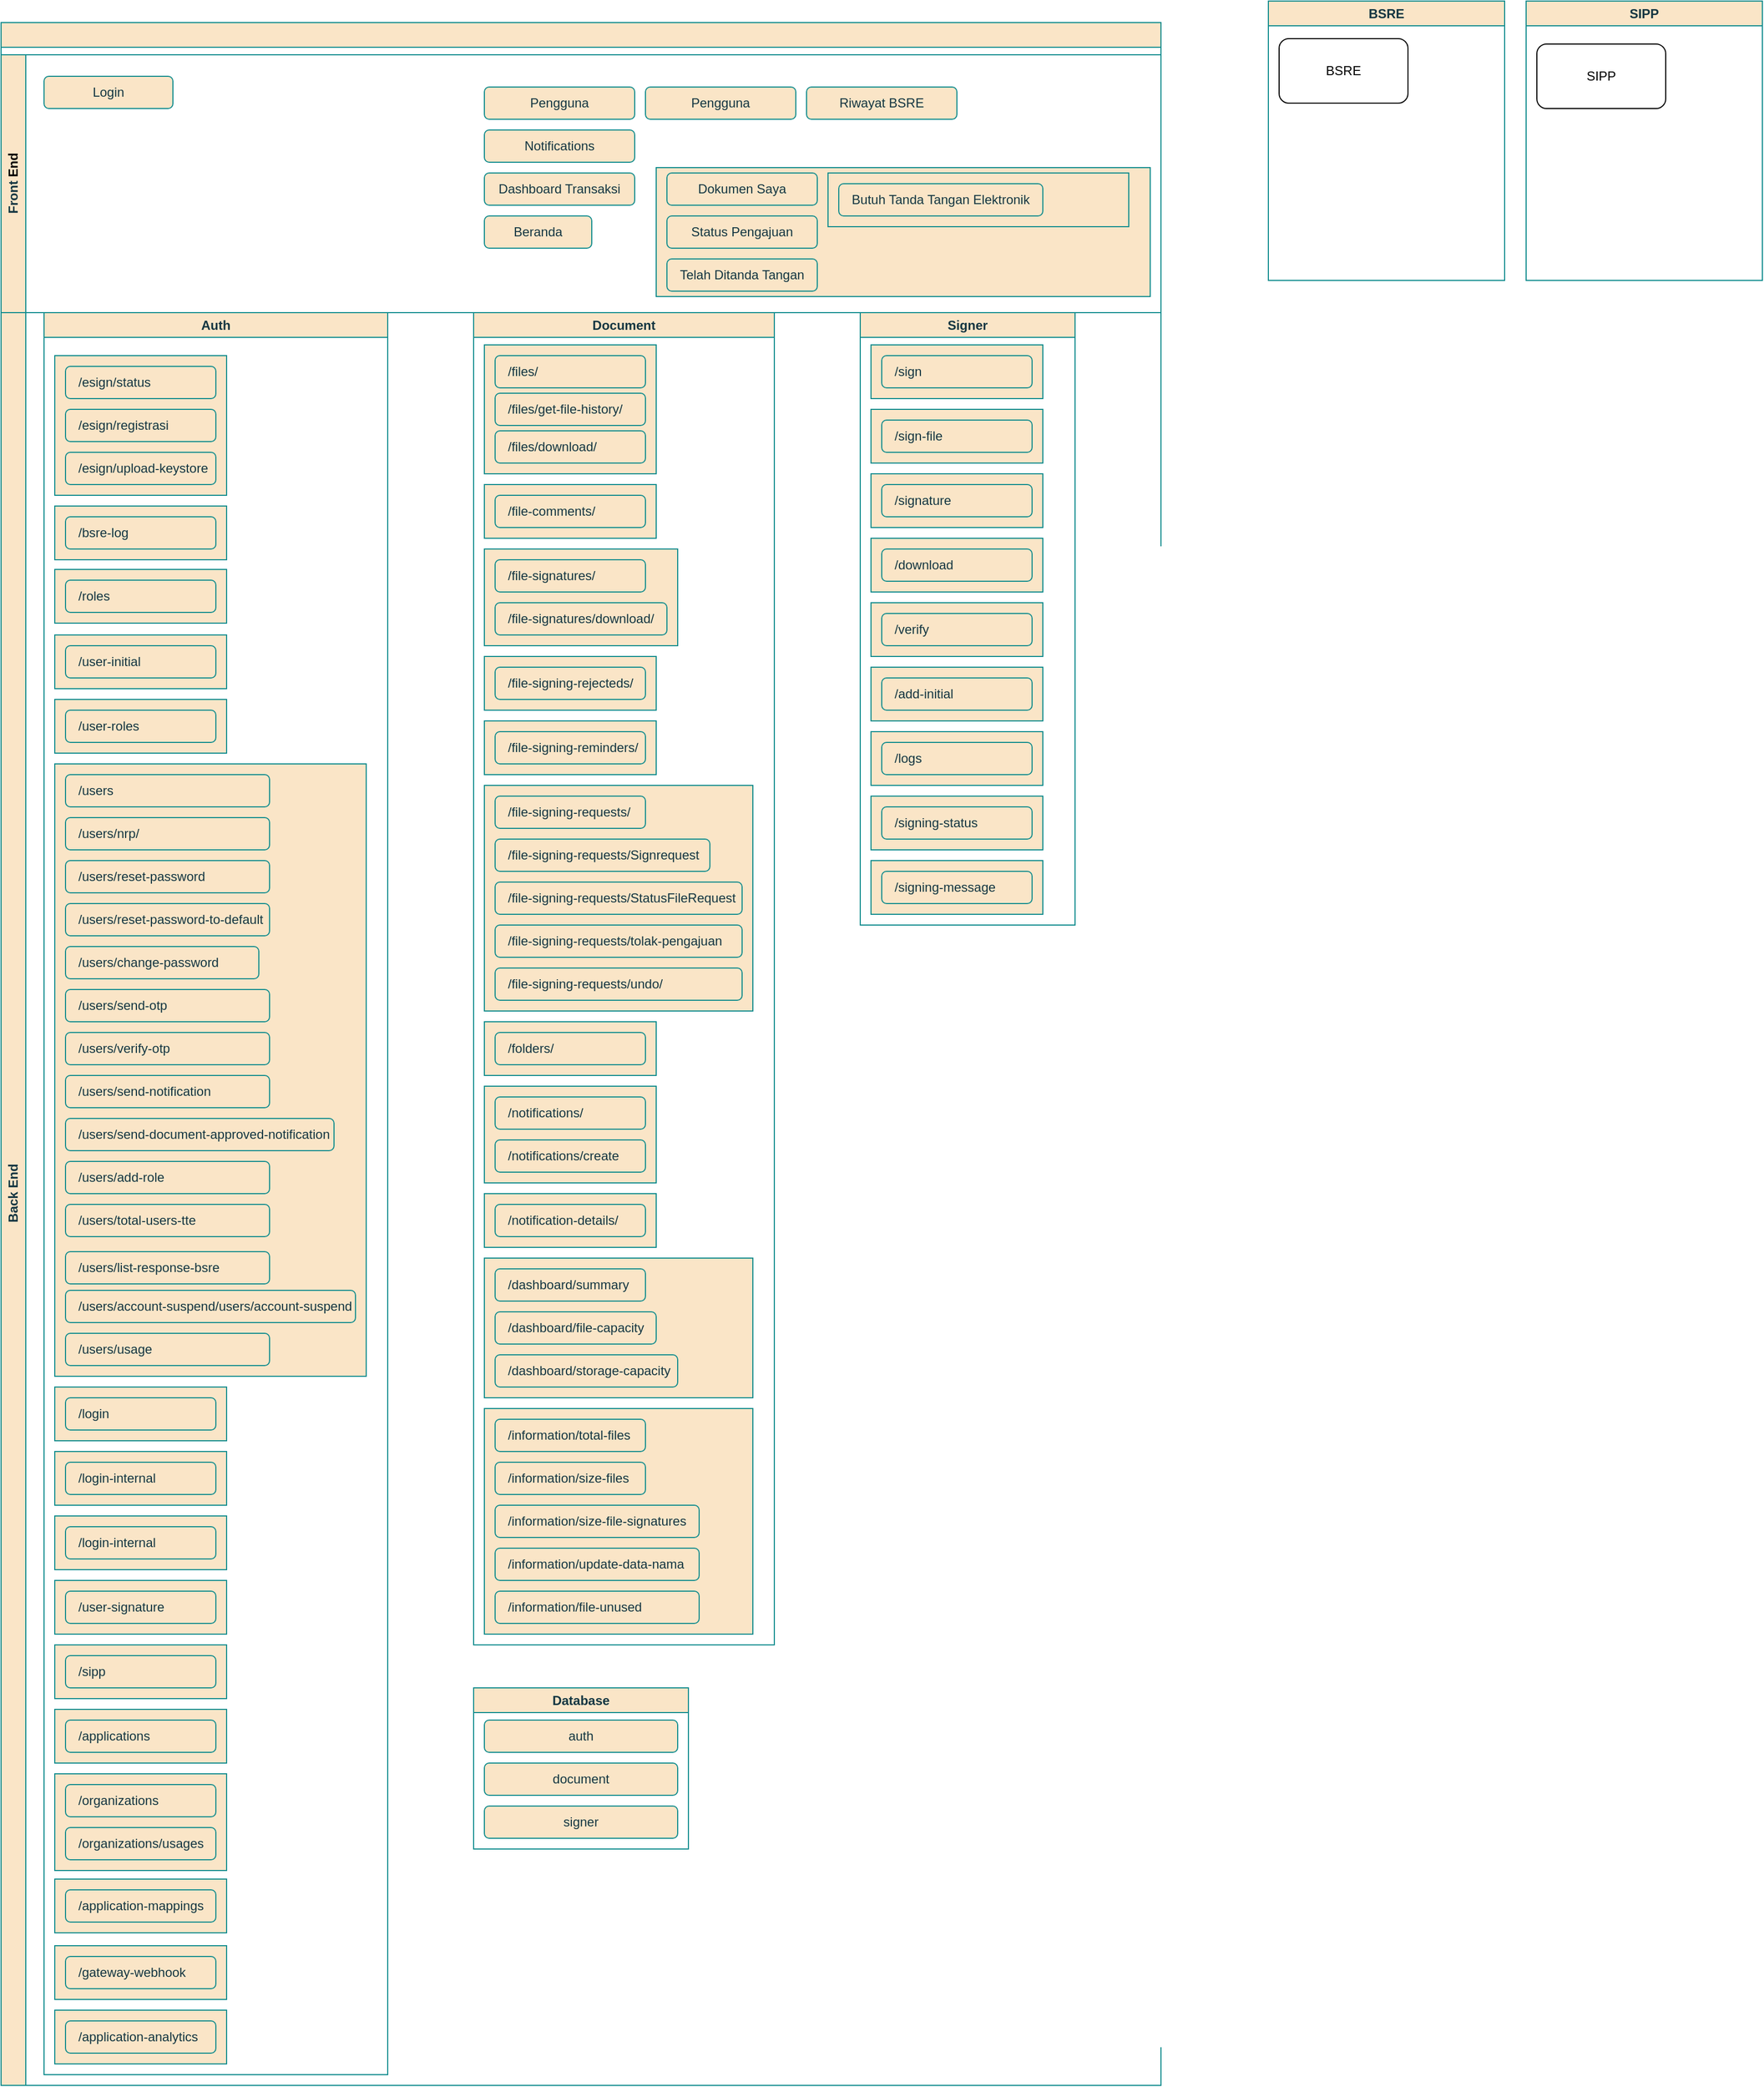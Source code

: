 <mxfile version="27.2.0">
  <diagram name="Halaman-1" id="ARC54t--W6GdPF1o5cvZ">
    <mxGraphModel dx="906" dy="488" grid="1" gridSize="10" guides="1" tooltips="1" connect="1" arrows="1" fold="1" page="1" pageScale="1" pageWidth="827" pageHeight="1169" math="0" shadow="0">
      <root>
        <mxCell id="0" />
        <mxCell id="1" parent="0" />
        <mxCell id="tmOu06qi9_wKIQ8G5TUr-2" value="Front&amp;nbsp;&lt;span style=&quot;background-color: transparent; color: light-dark(rgb(0, 0, 0), rgb(255, 255, 255));&quot;&gt;End&lt;/span&gt;" style="swimlane;horizontal=0;whiteSpace=wrap;html=1;labelBackgroundColor=none;fillColor=#FAE5C7;strokeColor=#0F8B8D;fontColor=#143642;" parent="1" vertex="1">
          <mxGeometry x="80" y="240" width="1080" height="240" as="geometry" />
        </mxCell>
        <mxCell id="0tMcuy4WeOnuEyNVM5dd-2" value="Back End" style="swimlane;horizontal=0;whiteSpace=wrap;html=1;labelBackgroundColor=none;fillColor=#FAE5C7;strokeColor=#0F8B8D;fontColor=#143642;align=center;spacingLeft=10;" parent="1" vertex="1">
          <mxGeometry x="80" y="480" width="1080" height="1650" as="geometry" />
        </mxCell>
        <mxCell id="0tMcuy4WeOnuEyNVM5dd-3" value="Auth" style="swimlane;whiteSpace=wrap;html=1;labelBackgroundColor=none;fillColor=#FAE5C7;strokeColor=#0F8B8D;fontColor=#143642;" parent="0tMcuy4WeOnuEyNVM5dd-2" vertex="1">
          <mxGeometry x="40" width="320" height="1640" as="geometry" />
        </mxCell>
        <mxCell id="0tMcuy4WeOnuEyNVM5dd-5" value="&amp;nbsp;" style="swimlane;whiteSpace=wrap;html=1;startSize=23;labelBackgroundColor=none;fillColor=#FAE5C7;strokeColor=#0F8B8D;fontColor=#143642;align=center;" parent="1" vertex="1">
          <mxGeometry x="80" y="210" width="1080" height="1920" as="geometry" />
        </mxCell>
        <mxCell id="vy3_53uyWSwb81BTKhAe-122" value="" style="rounded=0;whiteSpace=wrap;html=1;labelBackgroundColor=none;fillColor=#FAE5C7;strokeColor=#0F8B8D;fontColor=#143642;" vertex="1" parent="0tMcuy4WeOnuEyNVM5dd-5">
          <mxGeometry x="610" y="135" width="460" height="120" as="geometry" />
        </mxCell>
        <mxCell id="vy3_53uyWSwb81BTKhAe-9" value="" style="rounded=0;whiteSpace=wrap;html=1;labelBackgroundColor=none;fillColor=#FAE5C7;strokeColor=#0F8B8D;fontColor=#143642;" vertex="1" parent="0tMcuy4WeOnuEyNVM5dd-5">
          <mxGeometry x="50" y="310" width="160" height="130" as="geometry" />
        </mxCell>
        <mxCell id="0tMcuy4WeOnuEyNVM5dd-11" value="Login" style="rounded=1;whiteSpace=wrap;html=1;labelBackgroundColor=none;fillColor=#FAE5C7;strokeColor=#0F8B8D;fontColor=#143642;" parent="0tMcuy4WeOnuEyNVM5dd-5" vertex="1">
          <mxGeometry x="40" y="50" width="120" height="30" as="geometry" />
        </mxCell>
        <mxCell id="0tMcuy4WeOnuEyNVM5dd-12" value="Beranda" style="rounded=1;whiteSpace=wrap;html=1;labelBackgroundColor=none;fillColor=#FAE5C7;strokeColor=#0F8B8D;fontColor=#143642;" parent="0tMcuy4WeOnuEyNVM5dd-5" vertex="1">
          <mxGeometry x="450" y="180" width="100" height="30" as="geometry" />
        </mxCell>
        <mxCell id="0tMcuy4WeOnuEyNVM5dd-68" value="Dashboard Transaksi" style="rounded=1;whiteSpace=wrap;html=1;labelBackgroundColor=none;fillColor=#FAE5C7;strokeColor=#0F8B8D;fontColor=#143642;" parent="0tMcuy4WeOnuEyNVM5dd-5" vertex="1">
          <mxGeometry x="450" y="140" width="140" height="30" as="geometry" />
        </mxCell>
        <mxCell id="0tMcuy4WeOnuEyNVM5dd-73" value="/esign/status" style="rounded=1;whiteSpace=wrap;html=1;labelBackgroundColor=none;fillColor=#FAE5C7;strokeColor=#0F8B8D;fontColor=#143642;align=left;spacingLeft=10;" parent="0tMcuy4WeOnuEyNVM5dd-5" vertex="1">
          <mxGeometry x="60" y="320" width="140" height="30" as="geometry" />
        </mxCell>
        <mxCell id="0tMcuy4WeOnuEyNVM5dd-74" value="Notifications" style="rounded=1;whiteSpace=wrap;html=1;labelBackgroundColor=none;fillColor=#FAE5C7;strokeColor=#0F8B8D;fontColor=#143642;" parent="0tMcuy4WeOnuEyNVM5dd-5" vertex="1">
          <mxGeometry x="450" y="100" width="140" height="30" as="geometry" />
        </mxCell>
        <mxCell id="0tMcuy4WeOnuEyNVM5dd-77" value="Pengguna" style="rounded=1;whiteSpace=wrap;html=1;labelBackgroundColor=none;fillColor=#FAE5C7;strokeColor=#0F8B8D;fontColor=#143642;" parent="0tMcuy4WeOnuEyNVM5dd-5" vertex="1">
          <mxGeometry x="450" y="60" width="140" height="30" as="geometry" />
        </mxCell>
        <mxCell id="vy3_53uyWSwb81BTKhAe-1" value="Pengguna" style="rounded=1;whiteSpace=wrap;html=1;labelBackgroundColor=none;fillColor=#FAE5C7;strokeColor=#0F8B8D;fontColor=#143642;" vertex="1" parent="0tMcuy4WeOnuEyNVM5dd-5">
          <mxGeometry x="600" y="60" width="140" height="30" as="geometry" />
        </mxCell>
        <mxCell id="vy3_53uyWSwb81BTKhAe-2" value="Riwayat BSRE" style="rounded=1;whiteSpace=wrap;html=1;labelBackgroundColor=none;fillColor=#FAE5C7;strokeColor=#0F8B8D;fontColor=#143642;" vertex="1" parent="0tMcuy4WeOnuEyNVM5dd-5">
          <mxGeometry x="750" y="60" width="140" height="30" as="geometry" />
        </mxCell>
        <mxCell id="vy3_53uyWSwb81BTKhAe-3" value="Dokumen Saya" style="rounded=1;whiteSpace=wrap;html=1;labelBackgroundColor=none;fillColor=#FAE5C7;strokeColor=#0F8B8D;fontColor=#143642;" vertex="1" parent="0tMcuy4WeOnuEyNVM5dd-5">
          <mxGeometry x="620" y="140" width="140" height="30" as="geometry" />
        </mxCell>
        <mxCell id="vy3_53uyWSwb81BTKhAe-10" value="/esign/registrasi" style="rounded=1;whiteSpace=wrap;html=1;labelBackgroundColor=none;fillColor=#FAE5C7;strokeColor=#0F8B8D;fontColor=#143642;align=left;spacingLeft=10;" vertex="1" parent="0tMcuy4WeOnuEyNVM5dd-5">
          <mxGeometry x="60" y="360" width="140" height="30" as="geometry" />
        </mxCell>
        <mxCell id="vy3_53uyWSwb81BTKhAe-11" value="/esign/upload-keystore" style="rounded=1;whiteSpace=wrap;html=1;labelBackgroundColor=none;fillColor=#FAE5C7;strokeColor=#0F8B8D;fontColor=#143642;align=left;spacingLeft=10;" vertex="1" parent="0tMcuy4WeOnuEyNVM5dd-5">
          <mxGeometry x="60" y="400" width="140" height="30" as="geometry" />
        </mxCell>
        <mxCell id="vy3_53uyWSwb81BTKhAe-12" value="" style="rounded=0;whiteSpace=wrap;html=1;labelBackgroundColor=none;fillColor=#FAE5C7;strokeColor=#0F8B8D;fontColor=#143642;" vertex="1" parent="0tMcuy4WeOnuEyNVM5dd-5">
          <mxGeometry x="50" y="450" width="160" height="50" as="geometry" />
        </mxCell>
        <mxCell id="vy3_53uyWSwb81BTKhAe-13" value="/bsre-log" style="rounded=1;whiteSpace=wrap;html=1;labelBackgroundColor=none;fillColor=#FAE5C7;strokeColor=#0F8B8D;fontColor=#143642;align=left;spacingLeft=10;" vertex="1" parent="0tMcuy4WeOnuEyNVM5dd-5">
          <mxGeometry x="60" y="460" width="140" height="30" as="geometry" />
        </mxCell>
        <mxCell id="vy3_53uyWSwb81BTKhAe-16" value="" style="rounded=0;whiteSpace=wrap;html=1;labelBackgroundColor=none;fillColor=#FAE5C7;strokeColor=#0F8B8D;fontColor=#143642;" vertex="1" parent="0tMcuy4WeOnuEyNVM5dd-5">
          <mxGeometry x="50" y="509" width="160" height="50" as="geometry" />
        </mxCell>
        <mxCell id="vy3_53uyWSwb81BTKhAe-17" value="/roles" style="rounded=1;whiteSpace=wrap;html=1;labelBackgroundColor=none;fillColor=#FAE5C7;strokeColor=#0F8B8D;fontColor=#143642;align=left;spacingLeft=10;" vertex="1" parent="0tMcuy4WeOnuEyNVM5dd-5">
          <mxGeometry x="60" y="519" width="140" height="30" as="geometry" />
        </mxCell>
        <mxCell id="vy3_53uyWSwb81BTKhAe-18" value="" style="rounded=0;whiteSpace=wrap;html=1;labelBackgroundColor=none;fillColor=#FAE5C7;strokeColor=#0F8B8D;fontColor=#143642;" vertex="1" parent="0tMcuy4WeOnuEyNVM5dd-5">
          <mxGeometry x="50" y="570" width="160" height="50" as="geometry" />
        </mxCell>
        <mxCell id="vy3_53uyWSwb81BTKhAe-19" value="/user-initial" style="rounded=1;whiteSpace=wrap;html=1;labelBackgroundColor=none;fillColor=#FAE5C7;strokeColor=#0F8B8D;fontColor=#143642;align=left;spacingLeft=10;" vertex="1" parent="0tMcuy4WeOnuEyNVM5dd-5">
          <mxGeometry x="60" y="580" width="140" height="30" as="geometry" />
        </mxCell>
        <mxCell id="vy3_53uyWSwb81BTKhAe-20" value="" style="rounded=0;whiteSpace=wrap;html=1;labelBackgroundColor=none;fillColor=#FAE5C7;strokeColor=#0F8B8D;fontColor=#143642;" vertex="1" parent="0tMcuy4WeOnuEyNVM5dd-5">
          <mxGeometry x="50" y="630" width="160" height="50" as="geometry" />
        </mxCell>
        <mxCell id="vy3_53uyWSwb81BTKhAe-21" value="/user-roles" style="rounded=1;whiteSpace=wrap;html=1;labelBackgroundColor=none;fillColor=#FAE5C7;strokeColor=#0F8B8D;fontColor=#143642;align=left;spacingLeft=10;" vertex="1" parent="0tMcuy4WeOnuEyNVM5dd-5">
          <mxGeometry x="60" y="640" width="140" height="30" as="geometry" />
        </mxCell>
        <mxCell id="vy3_53uyWSwb81BTKhAe-22" value="" style="rounded=0;whiteSpace=wrap;html=1;labelBackgroundColor=none;fillColor=#FAE5C7;strokeColor=#0F8B8D;fontColor=#143642;" vertex="1" parent="0tMcuy4WeOnuEyNVM5dd-5">
          <mxGeometry x="50" y="690" width="290" height="570" as="geometry" />
        </mxCell>
        <mxCell id="vy3_53uyWSwb81BTKhAe-23" value="/users" style="rounded=1;whiteSpace=wrap;html=1;labelBackgroundColor=none;fillColor=#FAE5C7;strokeColor=#0F8B8D;fontColor=#143642;align=left;spacingLeft=10;" vertex="1" parent="0tMcuy4WeOnuEyNVM5dd-5">
          <mxGeometry x="60" y="700" width="190" height="30" as="geometry" />
        </mxCell>
        <mxCell id="vy3_53uyWSwb81BTKhAe-24" value="/users/nrp/" style="rounded=1;whiteSpace=wrap;html=1;labelBackgroundColor=none;fillColor=#FAE5C7;strokeColor=#0F8B8D;fontColor=#143642;align=left;spacingLeft=10;" vertex="1" parent="0tMcuy4WeOnuEyNVM5dd-5">
          <mxGeometry x="60" y="740" width="190" height="30" as="geometry" />
        </mxCell>
        <mxCell id="vy3_53uyWSwb81BTKhAe-25" value="/users/reset-password" style="rounded=1;whiteSpace=wrap;html=1;labelBackgroundColor=none;fillColor=#FAE5C7;strokeColor=#0F8B8D;fontColor=#143642;align=left;spacingLeft=10;" vertex="1" parent="0tMcuy4WeOnuEyNVM5dd-5">
          <mxGeometry x="60" y="780" width="190" height="30" as="geometry" />
        </mxCell>
        <mxCell id="vy3_53uyWSwb81BTKhAe-26" value="/users/reset-password-to-default" style="rounded=1;whiteSpace=wrap;html=1;labelBackgroundColor=none;fillColor=#FAE5C7;strokeColor=#0F8B8D;fontColor=#143642;align=left;spacingLeft=10;" vertex="1" parent="0tMcuy4WeOnuEyNVM5dd-5">
          <mxGeometry x="60" y="820" width="190" height="30" as="geometry" />
        </mxCell>
        <mxCell id="vy3_53uyWSwb81BTKhAe-27" value="/users/change-password" style="rounded=1;whiteSpace=wrap;html=1;labelBackgroundColor=none;fillColor=#FAE5C7;strokeColor=#0F8B8D;fontColor=#143642;align=left;spacingLeft=10;" vertex="1" parent="0tMcuy4WeOnuEyNVM5dd-5">
          <mxGeometry x="60" y="860" width="180" height="30" as="geometry" />
        </mxCell>
        <mxCell id="vy3_53uyWSwb81BTKhAe-28" value="/users/send-otp" style="rounded=1;whiteSpace=wrap;html=1;labelBackgroundColor=none;fillColor=#FAE5C7;strokeColor=#0F8B8D;fontColor=#143642;align=left;spacingLeft=10;" vertex="1" parent="0tMcuy4WeOnuEyNVM5dd-5">
          <mxGeometry x="60" y="900" width="190" height="30" as="geometry" />
        </mxCell>
        <mxCell id="vy3_53uyWSwb81BTKhAe-29" value="/users/verify-otp" style="rounded=1;whiteSpace=wrap;html=1;labelBackgroundColor=none;fillColor=#FAE5C7;strokeColor=#0F8B8D;fontColor=#143642;align=left;spacingLeft=10;" vertex="1" parent="0tMcuy4WeOnuEyNVM5dd-5">
          <mxGeometry x="60" y="940" width="190" height="30" as="geometry" />
        </mxCell>
        <mxCell id="vy3_53uyWSwb81BTKhAe-30" value="/users/send-notification" style="rounded=1;whiteSpace=wrap;html=1;labelBackgroundColor=none;fillColor=#FAE5C7;strokeColor=#0F8B8D;fontColor=#143642;align=left;spacingLeft=10;" vertex="1" parent="0tMcuy4WeOnuEyNVM5dd-5">
          <mxGeometry x="60" y="980" width="190" height="30" as="geometry" />
        </mxCell>
        <mxCell id="vy3_53uyWSwb81BTKhAe-31" value="/users/send-document-approved-notification" style="rounded=1;whiteSpace=wrap;html=1;labelBackgroundColor=none;fillColor=#FAE5C7;strokeColor=#0F8B8D;fontColor=#143642;align=left;spacingLeft=10;" vertex="1" parent="0tMcuy4WeOnuEyNVM5dd-5">
          <mxGeometry x="60" y="1020" width="250" height="30" as="geometry" />
        </mxCell>
        <mxCell id="0tMcuy4WeOnuEyNVM5dd-4" value="Document" style="swimlane;whiteSpace=wrap;html=1;startSize=23;labelBackgroundColor=none;fillColor=#FAE5C7;strokeColor=#0F8B8D;fontColor=#143642;" parent="0tMcuy4WeOnuEyNVM5dd-5" vertex="1">
          <mxGeometry x="440" y="270" width="280" height="1240" as="geometry" />
        </mxCell>
        <mxCell id="vy3_53uyWSwb81BTKhAe-60" value="" style="rounded=0;whiteSpace=wrap;html=1;labelBackgroundColor=none;fillColor=#FAE5C7;strokeColor=#0F8B8D;fontColor=#143642;" vertex="1" parent="0tMcuy4WeOnuEyNVM5dd-4">
          <mxGeometry x="10" y="30" width="160" height="120" as="geometry" />
        </mxCell>
        <mxCell id="vy3_53uyWSwb81BTKhAe-61" value="/files/" style="rounded=1;whiteSpace=wrap;html=1;labelBackgroundColor=none;fillColor=#FAE5C7;strokeColor=#0F8B8D;fontColor=#143642;align=left;spacingLeft=10;" vertex="1" parent="0tMcuy4WeOnuEyNVM5dd-4">
          <mxGeometry x="20" y="40" width="140" height="30" as="geometry" />
        </mxCell>
        <mxCell id="vy3_53uyWSwb81BTKhAe-66" value="/files/get-file-history/" style="rounded=1;whiteSpace=wrap;html=1;labelBackgroundColor=none;fillColor=#FAE5C7;strokeColor=#0F8B8D;fontColor=#143642;align=left;spacingLeft=10;" vertex="1" parent="0tMcuy4WeOnuEyNVM5dd-4">
          <mxGeometry x="20" y="75" width="140" height="30" as="geometry" />
        </mxCell>
        <mxCell id="vy3_53uyWSwb81BTKhAe-67" value="/files/download/" style="rounded=1;whiteSpace=wrap;html=1;labelBackgroundColor=none;fillColor=#FAE5C7;strokeColor=#0F8B8D;fontColor=#143642;align=left;spacingLeft=10;" vertex="1" parent="0tMcuy4WeOnuEyNVM5dd-4">
          <mxGeometry x="20" y="110" width="140" height="30" as="geometry" />
        </mxCell>
        <mxCell id="vy3_53uyWSwb81BTKhAe-68" value="" style="rounded=0;whiteSpace=wrap;html=1;labelBackgroundColor=none;fillColor=#FAE5C7;strokeColor=#0F8B8D;fontColor=#143642;" vertex="1" parent="0tMcuy4WeOnuEyNVM5dd-4">
          <mxGeometry x="10" y="160" width="160" height="50" as="geometry" />
        </mxCell>
        <mxCell id="vy3_53uyWSwb81BTKhAe-69" value="/file-comments/" style="rounded=1;whiteSpace=wrap;html=1;labelBackgroundColor=none;fillColor=#FAE5C7;strokeColor=#0F8B8D;fontColor=#143642;align=left;spacingLeft=10;" vertex="1" parent="0tMcuy4WeOnuEyNVM5dd-4">
          <mxGeometry x="20" y="170" width="140" height="30" as="geometry" />
        </mxCell>
        <mxCell id="vy3_53uyWSwb81BTKhAe-70" value="" style="rounded=0;whiteSpace=wrap;html=1;labelBackgroundColor=none;fillColor=#FAE5C7;strokeColor=#0F8B8D;fontColor=#143642;" vertex="1" parent="0tMcuy4WeOnuEyNVM5dd-4">
          <mxGeometry x="10" y="220" width="180" height="90" as="geometry" />
        </mxCell>
        <mxCell id="vy3_53uyWSwb81BTKhAe-71" value="/file-signatures/" style="rounded=1;whiteSpace=wrap;html=1;labelBackgroundColor=none;fillColor=#FAE5C7;strokeColor=#0F8B8D;fontColor=#143642;align=left;spacingLeft=10;" vertex="1" parent="0tMcuy4WeOnuEyNVM5dd-4">
          <mxGeometry x="20" y="230" width="140" height="30" as="geometry" />
        </mxCell>
        <mxCell id="vy3_53uyWSwb81BTKhAe-72" value="/file-signatures/download/" style="rounded=1;whiteSpace=wrap;html=1;labelBackgroundColor=none;fillColor=#FAE5C7;strokeColor=#0F8B8D;fontColor=#143642;align=left;spacingLeft=10;" vertex="1" parent="0tMcuy4WeOnuEyNVM5dd-4">
          <mxGeometry x="20" y="270" width="160" height="30" as="geometry" />
        </mxCell>
        <mxCell id="vy3_53uyWSwb81BTKhAe-73" value="" style="rounded=0;whiteSpace=wrap;html=1;labelBackgroundColor=none;fillColor=#FAE5C7;strokeColor=#0F8B8D;fontColor=#143642;" vertex="1" parent="0tMcuy4WeOnuEyNVM5dd-4">
          <mxGeometry x="10" y="320" width="160" height="50" as="geometry" />
        </mxCell>
        <mxCell id="vy3_53uyWSwb81BTKhAe-74" value="/file-signing-rejecteds/" style="rounded=1;whiteSpace=wrap;html=1;labelBackgroundColor=none;fillColor=#FAE5C7;strokeColor=#0F8B8D;fontColor=#143642;align=left;spacingLeft=10;" vertex="1" parent="0tMcuy4WeOnuEyNVM5dd-4">
          <mxGeometry x="20" y="330" width="140" height="30" as="geometry" />
        </mxCell>
        <mxCell id="vy3_53uyWSwb81BTKhAe-75" value="" style="rounded=0;whiteSpace=wrap;html=1;labelBackgroundColor=none;fillColor=#FAE5C7;strokeColor=#0F8B8D;fontColor=#143642;" vertex="1" parent="0tMcuy4WeOnuEyNVM5dd-4">
          <mxGeometry x="10" y="380" width="160" height="50" as="geometry" />
        </mxCell>
        <mxCell id="vy3_53uyWSwb81BTKhAe-76" value="/file-signing-reminders/" style="rounded=1;whiteSpace=wrap;html=1;labelBackgroundColor=none;fillColor=#FAE5C7;strokeColor=#0F8B8D;fontColor=#143642;align=left;spacingLeft=10;" vertex="1" parent="0tMcuy4WeOnuEyNVM5dd-4">
          <mxGeometry x="20" y="390" width="140" height="30" as="geometry" />
        </mxCell>
        <mxCell id="vy3_53uyWSwb81BTKhAe-77" value="" style="rounded=0;whiteSpace=wrap;html=1;labelBackgroundColor=none;fillColor=#FAE5C7;strokeColor=#0F8B8D;fontColor=#143642;" vertex="1" parent="0tMcuy4WeOnuEyNVM5dd-4">
          <mxGeometry x="10" y="440" width="250" height="210" as="geometry" />
        </mxCell>
        <mxCell id="vy3_53uyWSwb81BTKhAe-78" value="/file-signing-requests/" style="rounded=1;whiteSpace=wrap;html=1;labelBackgroundColor=none;fillColor=#FAE5C7;strokeColor=#0F8B8D;fontColor=#143642;align=left;spacingLeft=10;" vertex="1" parent="0tMcuy4WeOnuEyNVM5dd-4">
          <mxGeometry x="20" y="450" width="140" height="30" as="geometry" />
        </mxCell>
        <mxCell id="vy3_53uyWSwb81BTKhAe-79" value="/file-signing-requests/Signrequest" style="rounded=1;whiteSpace=wrap;html=1;labelBackgroundColor=none;fillColor=#FAE5C7;strokeColor=#0F8B8D;fontColor=#143642;align=left;spacingLeft=10;" vertex="1" parent="0tMcuy4WeOnuEyNVM5dd-4">
          <mxGeometry x="20" y="490" width="200" height="30" as="geometry" />
        </mxCell>
        <mxCell id="vy3_53uyWSwb81BTKhAe-80" value="/file-signing-requests/StatusFileRequest" style="rounded=1;whiteSpace=wrap;html=1;labelBackgroundColor=none;fillColor=#FAE5C7;strokeColor=#0F8B8D;fontColor=#143642;align=left;spacingLeft=10;" vertex="1" parent="0tMcuy4WeOnuEyNVM5dd-4">
          <mxGeometry x="20" y="530" width="230" height="30" as="geometry" />
        </mxCell>
        <mxCell id="vy3_53uyWSwb81BTKhAe-81" value="/file-signing-requests/tolak-pengajuan" style="rounded=1;whiteSpace=wrap;html=1;labelBackgroundColor=none;fillColor=#FAE5C7;strokeColor=#0F8B8D;fontColor=#143642;align=left;spacingLeft=10;" vertex="1" parent="0tMcuy4WeOnuEyNVM5dd-4">
          <mxGeometry x="20" y="570" width="230" height="30" as="geometry" />
        </mxCell>
        <mxCell id="vy3_53uyWSwb81BTKhAe-82" value="/file-signing-requests/undo/" style="rounded=1;whiteSpace=wrap;html=1;labelBackgroundColor=none;fillColor=#FAE5C7;strokeColor=#0F8B8D;fontColor=#143642;align=left;spacingLeft=10;" vertex="1" parent="0tMcuy4WeOnuEyNVM5dd-4">
          <mxGeometry x="20" y="610" width="230" height="30" as="geometry" />
        </mxCell>
        <mxCell id="vy3_53uyWSwb81BTKhAe-83" value="" style="rounded=0;whiteSpace=wrap;html=1;labelBackgroundColor=none;fillColor=#FAE5C7;strokeColor=#0F8B8D;fontColor=#143642;" vertex="1" parent="0tMcuy4WeOnuEyNVM5dd-4">
          <mxGeometry x="10" y="660" width="160" height="50" as="geometry" />
        </mxCell>
        <mxCell id="vy3_53uyWSwb81BTKhAe-84" value="/folders/" style="rounded=1;whiteSpace=wrap;html=1;labelBackgroundColor=none;fillColor=#FAE5C7;strokeColor=#0F8B8D;fontColor=#143642;align=left;spacingLeft=10;" vertex="1" parent="0tMcuy4WeOnuEyNVM5dd-4">
          <mxGeometry x="20" y="670" width="140" height="30" as="geometry" />
        </mxCell>
        <mxCell id="vy3_53uyWSwb81BTKhAe-85" value="" style="rounded=0;whiteSpace=wrap;html=1;labelBackgroundColor=none;fillColor=#FAE5C7;strokeColor=#0F8B8D;fontColor=#143642;" vertex="1" parent="0tMcuy4WeOnuEyNVM5dd-4">
          <mxGeometry x="10" y="720" width="160" height="90" as="geometry" />
        </mxCell>
        <mxCell id="vy3_53uyWSwb81BTKhAe-86" value="/notifications/" style="rounded=1;whiteSpace=wrap;html=1;labelBackgroundColor=none;fillColor=#FAE5C7;strokeColor=#0F8B8D;fontColor=#143642;align=left;spacingLeft=10;" vertex="1" parent="0tMcuy4WeOnuEyNVM5dd-4">
          <mxGeometry x="20" y="730" width="140" height="30" as="geometry" />
        </mxCell>
        <mxCell id="vy3_53uyWSwb81BTKhAe-87" value="/notifications/create" style="rounded=1;whiteSpace=wrap;html=1;labelBackgroundColor=none;fillColor=#FAE5C7;strokeColor=#0F8B8D;fontColor=#143642;align=left;spacingLeft=10;" vertex="1" parent="0tMcuy4WeOnuEyNVM5dd-4">
          <mxGeometry x="20" y="770" width="140" height="30" as="geometry" />
        </mxCell>
        <mxCell id="vy3_53uyWSwb81BTKhAe-88" value="" style="rounded=0;whiteSpace=wrap;html=1;labelBackgroundColor=none;fillColor=#FAE5C7;strokeColor=#0F8B8D;fontColor=#143642;" vertex="1" parent="0tMcuy4WeOnuEyNVM5dd-4">
          <mxGeometry x="10" y="820" width="160" height="50" as="geometry" />
        </mxCell>
        <mxCell id="vy3_53uyWSwb81BTKhAe-89" value="/notification-details/" style="rounded=1;whiteSpace=wrap;html=1;labelBackgroundColor=none;fillColor=#FAE5C7;strokeColor=#0F8B8D;fontColor=#143642;align=left;spacingLeft=10;" vertex="1" parent="0tMcuy4WeOnuEyNVM5dd-4">
          <mxGeometry x="20" y="830" width="140" height="30" as="geometry" />
        </mxCell>
        <mxCell id="vy3_53uyWSwb81BTKhAe-90" value="" style="rounded=0;whiteSpace=wrap;html=1;labelBackgroundColor=none;fillColor=#FAE5C7;strokeColor=#0F8B8D;fontColor=#143642;" vertex="1" parent="0tMcuy4WeOnuEyNVM5dd-4">
          <mxGeometry x="10" y="880" width="250" height="130" as="geometry" />
        </mxCell>
        <mxCell id="vy3_53uyWSwb81BTKhAe-91" value="/dashboard/summary" style="rounded=1;whiteSpace=wrap;html=1;labelBackgroundColor=none;fillColor=#FAE5C7;strokeColor=#0F8B8D;fontColor=#143642;align=left;spacingLeft=10;" vertex="1" parent="0tMcuy4WeOnuEyNVM5dd-4">
          <mxGeometry x="20" y="890" width="140" height="30" as="geometry" />
        </mxCell>
        <mxCell id="vy3_53uyWSwb81BTKhAe-94" value="/dashboard/file-capacity" style="rounded=1;whiteSpace=wrap;html=1;labelBackgroundColor=none;fillColor=#FAE5C7;strokeColor=#0F8B8D;fontColor=#143642;align=left;spacingLeft=10;" vertex="1" parent="0tMcuy4WeOnuEyNVM5dd-4">
          <mxGeometry x="20" y="930" width="150" height="30" as="geometry" />
        </mxCell>
        <mxCell id="vy3_53uyWSwb81BTKhAe-95" value="/dashboard/storage-capacity" style="rounded=1;whiteSpace=wrap;html=1;labelBackgroundColor=none;fillColor=#FAE5C7;strokeColor=#0F8B8D;fontColor=#143642;align=left;spacingLeft=10;" vertex="1" parent="0tMcuy4WeOnuEyNVM5dd-4">
          <mxGeometry x="20" y="970" width="170" height="30" as="geometry" />
        </mxCell>
        <mxCell id="vy3_53uyWSwb81BTKhAe-97" value="" style="rounded=0;whiteSpace=wrap;html=1;labelBackgroundColor=none;fillColor=#FAE5C7;strokeColor=#0F8B8D;fontColor=#143642;" vertex="1" parent="0tMcuy4WeOnuEyNVM5dd-4">
          <mxGeometry x="10" y="1020" width="250" height="210" as="geometry" />
        </mxCell>
        <mxCell id="vy3_53uyWSwb81BTKhAe-98" value="/information/total-files" style="rounded=1;whiteSpace=wrap;html=1;labelBackgroundColor=none;fillColor=#FAE5C7;strokeColor=#0F8B8D;fontColor=#143642;align=left;spacingLeft=10;" vertex="1" parent="0tMcuy4WeOnuEyNVM5dd-4">
          <mxGeometry x="20" y="1030" width="140" height="30" as="geometry" />
        </mxCell>
        <mxCell id="vy3_53uyWSwb81BTKhAe-100" value="/information/size-files" style="rounded=1;whiteSpace=wrap;html=1;labelBackgroundColor=none;fillColor=#FAE5C7;strokeColor=#0F8B8D;fontColor=#143642;align=left;spacingLeft=10;" vertex="1" parent="0tMcuy4WeOnuEyNVM5dd-4">
          <mxGeometry x="20" y="1070" width="140" height="30" as="geometry" />
        </mxCell>
        <mxCell id="vy3_53uyWSwb81BTKhAe-101" value="/information/size-file-signatures" style="rounded=1;whiteSpace=wrap;html=1;labelBackgroundColor=none;fillColor=#FAE5C7;strokeColor=#0F8B8D;fontColor=#143642;align=left;spacingLeft=10;" vertex="1" parent="0tMcuy4WeOnuEyNVM5dd-4">
          <mxGeometry x="20" y="1110" width="190" height="30" as="geometry" />
        </mxCell>
        <mxCell id="vy3_53uyWSwb81BTKhAe-102" value="/information/update-data-nama" style="rounded=1;whiteSpace=wrap;html=1;labelBackgroundColor=none;fillColor=#FAE5C7;strokeColor=#0F8B8D;fontColor=#143642;align=left;spacingLeft=10;" vertex="1" parent="0tMcuy4WeOnuEyNVM5dd-4">
          <mxGeometry x="20" y="1150" width="190" height="30" as="geometry" />
        </mxCell>
        <mxCell id="vy3_53uyWSwb81BTKhAe-103" value="/information/file-unused" style="rounded=1;whiteSpace=wrap;html=1;labelBackgroundColor=none;fillColor=#FAE5C7;strokeColor=#0F8B8D;fontColor=#143642;align=left;spacingLeft=10;" vertex="1" parent="0tMcuy4WeOnuEyNVM5dd-4">
          <mxGeometry x="20" y="1190" width="190" height="30" as="geometry" />
        </mxCell>
        <mxCell id="0tMcuy4WeOnuEyNVM5dd-6" value="Signer" style="swimlane;whiteSpace=wrap;html=1;startSize=23;labelBackgroundColor=none;fillColor=#FAE5C7;strokeColor=#0F8B8D;fontColor=#143642;" parent="0tMcuy4WeOnuEyNVM5dd-5" vertex="1">
          <mxGeometry x="800" y="270" width="200" height="570" as="geometry" />
        </mxCell>
        <mxCell id="vy3_53uyWSwb81BTKhAe-104" value="" style="rounded=0;whiteSpace=wrap;html=1;labelBackgroundColor=none;fillColor=#FAE5C7;strokeColor=#0F8B8D;fontColor=#143642;" vertex="1" parent="0tMcuy4WeOnuEyNVM5dd-6">
          <mxGeometry x="10" y="30" width="160" height="50" as="geometry" />
        </mxCell>
        <mxCell id="vy3_53uyWSwb81BTKhAe-105" value="/sign" style="rounded=1;whiteSpace=wrap;html=1;labelBackgroundColor=none;fillColor=#FAE5C7;strokeColor=#0F8B8D;fontColor=#143642;align=left;spacingLeft=10;" vertex="1" parent="0tMcuy4WeOnuEyNVM5dd-6">
          <mxGeometry x="20" y="40" width="140" height="30" as="geometry" />
        </mxCell>
        <mxCell id="vy3_53uyWSwb81BTKhAe-106" value="" style="rounded=0;whiteSpace=wrap;html=1;labelBackgroundColor=none;fillColor=#FAE5C7;strokeColor=#0F8B8D;fontColor=#143642;" vertex="1" parent="0tMcuy4WeOnuEyNVM5dd-6">
          <mxGeometry x="10" y="90" width="160" height="50" as="geometry" />
        </mxCell>
        <mxCell id="vy3_53uyWSwb81BTKhAe-107" value="/sign-file" style="rounded=1;whiteSpace=wrap;html=1;labelBackgroundColor=none;fillColor=#FAE5C7;strokeColor=#0F8B8D;fontColor=#143642;align=left;spacingLeft=10;" vertex="1" parent="0tMcuy4WeOnuEyNVM5dd-6">
          <mxGeometry x="20" y="100" width="140" height="30" as="geometry" />
        </mxCell>
        <mxCell id="vy3_53uyWSwb81BTKhAe-108" value="" style="rounded=0;whiteSpace=wrap;html=1;labelBackgroundColor=none;fillColor=#FAE5C7;strokeColor=#0F8B8D;fontColor=#143642;" vertex="1" parent="0tMcuy4WeOnuEyNVM5dd-6">
          <mxGeometry x="10" y="150" width="160" height="50" as="geometry" />
        </mxCell>
        <mxCell id="vy3_53uyWSwb81BTKhAe-109" value="/signature" style="rounded=1;whiteSpace=wrap;html=1;labelBackgroundColor=none;fillColor=#FAE5C7;strokeColor=#0F8B8D;fontColor=#143642;align=left;spacingLeft=10;" vertex="1" parent="0tMcuy4WeOnuEyNVM5dd-6">
          <mxGeometry x="20" y="160" width="140" height="30" as="geometry" />
        </mxCell>
        <mxCell id="vy3_53uyWSwb81BTKhAe-110" value="" style="rounded=0;whiteSpace=wrap;html=1;labelBackgroundColor=none;fillColor=#FAE5C7;strokeColor=#0F8B8D;fontColor=#143642;" vertex="1" parent="0tMcuy4WeOnuEyNVM5dd-6">
          <mxGeometry x="10" y="210" width="160" height="50" as="geometry" />
        </mxCell>
        <mxCell id="vy3_53uyWSwb81BTKhAe-111" value="/download" style="rounded=1;whiteSpace=wrap;html=1;labelBackgroundColor=none;fillColor=#FAE5C7;strokeColor=#0F8B8D;fontColor=#143642;align=left;spacingLeft=10;" vertex="1" parent="0tMcuy4WeOnuEyNVM5dd-6">
          <mxGeometry x="20" y="220" width="140" height="30" as="geometry" />
        </mxCell>
        <mxCell id="vy3_53uyWSwb81BTKhAe-112" value="" style="rounded=0;whiteSpace=wrap;html=1;labelBackgroundColor=none;fillColor=#FAE5C7;strokeColor=#0F8B8D;fontColor=#143642;" vertex="1" parent="0tMcuy4WeOnuEyNVM5dd-6">
          <mxGeometry x="10" y="270" width="160" height="50" as="geometry" />
        </mxCell>
        <mxCell id="vy3_53uyWSwb81BTKhAe-113" value="/verify" style="rounded=1;whiteSpace=wrap;html=1;labelBackgroundColor=none;fillColor=#FAE5C7;strokeColor=#0F8B8D;fontColor=#143642;align=left;spacingLeft=10;" vertex="1" parent="0tMcuy4WeOnuEyNVM5dd-6">
          <mxGeometry x="20" y="280" width="140" height="30" as="geometry" />
        </mxCell>
        <mxCell id="vy3_53uyWSwb81BTKhAe-114" value="" style="rounded=0;whiteSpace=wrap;html=1;labelBackgroundColor=none;fillColor=#FAE5C7;strokeColor=#0F8B8D;fontColor=#143642;" vertex="1" parent="0tMcuy4WeOnuEyNVM5dd-6">
          <mxGeometry x="10" y="330" width="160" height="50" as="geometry" />
        </mxCell>
        <mxCell id="vy3_53uyWSwb81BTKhAe-115" value="/add-initial" style="rounded=1;whiteSpace=wrap;html=1;labelBackgroundColor=none;fillColor=#FAE5C7;strokeColor=#0F8B8D;fontColor=#143642;align=left;spacingLeft=10;" vertex="1" parent="0tMcuy4WeOnuEyNVM5dd-6">
          <mxGeometry x="20" y="340" width="140" height="30" as="geometry" />
        </mxCell>
        <mxCell id="vy3_53uyWSwb81BTKhAe-116" value="" style="rounded=0;whiteSpace=wrap;html=1;labelBackgroundColor=none;fillColor=#FAE5C7;strokeColor=#0F8B8D;fontColor=#143642;" vertex="1" parent="0tMcuy4WeOnuEyNVM5dd-6">
          <mxGeometry x="10" y="390" width="160" height="50" as="geometry" />
        </mxCell>
        <mxCell id="vy3_53uyWSwb81BTKhAe-117" value="/logs" style="rounded=1;whiteSpace=wrap;html=1;labelBackgroundColor=none;fillColor=#FAE5C7;strokeColor=#0F8B8D;fontColor=#143642;align=left;spacingLeft=10;" vertex="1" parent="0tMcuy4WeOnuEyNVM5dd-6">
          <mxGeometry x="20" y="400" width="140" height="30" as="geometry" />
        </mxCell>
        <mxCell id="vy3_53uyWSwb81BTKhAe-118" value="" style="rounded=0;whiteSpace=wrap;html=1;labelBackgroundColor=none;fillColor=#FAE5C7;strokeColor=#0F8B8D;fontColor=#143642;" vertex="1" parent="0tMcuy4WeOnuEyNVM5dd-6">
          <mxGeometry x="10" y="450" width="160" height="50" as="geometry" />
        </mxCell>
        <mxCell id="vy3_53uyWSwb81BTKhAe-119" value="/signing-status" style="rounded=1;whiteSpace=wrap;html=1;labelBackgroundColor=none;fillColor=#FAE5C7;strokeColor=#0F8B8D;fontColor=#143642;align=left;spacingLeft=10;" vertex="1" parent="0tMcuy4WeOnuEyNVM5dd-6">
          <mxGeometry x="20" y="460" width="140" height="30" as="geometry" />
        </mxCell>
        <mxCell id="vy3_53uyWSwb81BTKhAe-120" value="" style="rounded=0;whiteSpace=wrap;html=1;labelBackgroundColor=none;fillColor=#FAE5C7;strokeColor=#0F8B8D;fontColor=#143642;" vertex="1" parent="0tMcuy4WeOnuEyNVM5dd-6">
          <mxGeometry x="10" y="510" width="160" height="50" as="geometry" />
        </mxCell>
        <mxCell id="vy3_53uyWSwb81BTKhAe-121" value="/signing-message" style="rounded=1;whiteSpace=wrap;html=1;labelBackgroundColor=none;fillColor=#FAE5C7;strokeColor=#0F8B8D;fontColor=#143642;align=left;spacingLeft=10;" vertex="1" parent="0tMcuy4WeOnuEyNVM5dd-6">
          <mxGeometry x="20" y="520" width="140" height="30" as="geometry" />
        </mxCell>
        <mxCell id="vy3_53uyWSwb81BTKhAe-32" value="/users/add-role" style="rounded=1;whiteSpace=wrap;html=1;labelBackgroundColor=none;fillColor=#FAE5C7;strokeColor=#0F8B8D;fontColor=#143642;align=left;spacingLeft=10;" vertex="1" parent="0tMcuy4WeOnuEyNVM5dd-5">
          <mxGeometry x="60" y="1060" width="190" height="30" as="geometry" />
        </mxCell>
        <mxCell id="vy3_53uyWSwb81BTKhAe-33" value="/users/total-users-tte" style="rounded=1;whiteSpace=wrap;html=1;labelBackgroundColor=none;fillColor=#FAE5C7;strokeColor=#0F8B8D;fontColor=#143642;align=left;spacingLeft=10;" vertex="1" parent="0tMcuy4WeOnuEyNVM5dd-5">
          <mxGeometry x="60" y="1100" width="190" height="30" as="geometry" />
        </mxCell>
        <mxCell id="vy3_53uyWSwb81BTKhAe-34" value="/users/list-response-bsre" style="rounded=1;whiteSpace=wrap;html=1;labelBackgroundColor=none;fillColor=#FAE5C7;strokeColor=#0F8B8D;fontColor=#143642;align=left;spacingLeft=10;" vertex="1" parent="0tMcuy4WeOnuEyNVM5dd-5">
          <mxGeometry x="60" y="1144" width="190" height="30" as="geometry" />
        </mxCell>
        <mxCell id="vy3_53uyWSwb81BTKhAe-35" value="/users/account-suspend/users/account-suspend" style="rounded=1;whiteSpace=wrap;html=1;labelBackgroundColor=none;fillColor=#FAE5C7;strokeColor=#0F8B8D;fontColor=#143642;align=left;spacingLeft=10;" vertex="1" parent="0tMcuy4WeOnuEyNVM5dd-5">
          <mxGeometry x="60" y="1180" width="270" height="30" as="geometry" />
        </mxCell>
        <mxCell id="vy3_53uyWSwb81BTKhAe-36" value="/users/usage" style="rounded=1;whiteSpace=wrap;html=1;labelBackgroundColor=none;fillColor=#FAE5C7;strokeColor=#0F8B8D;fontColor=#143642;align=left;spacingLeft=10;" vertex="1" parent="0tMcuy4WeOnuEyNVM5dd-5">
          <mxGeometry x="60" y="1220" width="190" height="30" as="geometry" />
        </mxCell>
        <mxCell id="vy3_53uyWSwb81BTKhAe-39" value="" style="rounded=0;whiteSpace=wrap;html=1;labelBackgroundColor=none;fillColor=#FAE5C7;strokeColor=#0F8B8D;fontColor=#143642;" vertex="1" parent="0tMcuy4WeOnuEyNVM5dd-5">
          <mxGeometry x="50" y="1270" width="160" height="50" as="geometry" />
        </mxCell>
        <mxCell id="vy3_53uyWSwb81BTKhAe-40" value="/login" style="rounded=1;whiteSpace=wrap;html=1;labelBackgroundColor=none;fillColor=#FAE5C7;strokeColor=#0F8B8D;fontColor=#143642;align=left;spacingLeft=10;" vertex="1" parent="0tMcuy4WeOnuEyNVM5dd-5">
          <mxGeometry x="60" y="1280" width="140" height="30" as="geometry" />
        </mxCell>
        <mxCell id="vy3_53uyWSwb81BTKhAe-41" value="" style="rounded=0;whiteSpace=wrap;html=1;labelBackgroundColor=none;fillColor=#FAE5C7;strokeColor=#0F8B8D;fontColor=#143642;" vertex="1" parent="0tMcuy4WeOnuEyNVM5dd-5">
          <mxGeometry x="50" y="1330" width="160" height="50" as="geometry" />
        </mxCell>
        <mxCell id="vy3_53uyWSwb81BTKhAe-42" value="/login-internal" style="rounded=1;whiteSpace=wrap;html=1;labelBackgroundColor=none;fillColor=#FAE5C7;strokeColor=#0F8B8D;fontColor=#143642;align=left;spacingLeft=10;" vertex="1" parent="0tMcuy4WeOnuEyNVM5dd-5">
          <mxGeometry x="60" y="1340" width="140" height="30" as="geometry" />
        </mxCell>
        <mxCell id="vy3_53uyWSwb81BTKhAe-43" value="" style="rounded=0;whiteSpace=wrap;html=1;labelBackgroundColor=none;fillColor=#FAE5C7;strokeColor=#0F8B8D;fontColor=#143642;" vertex="1" parent="0tMcuy4WeOnuEyNVM5dd-5">
          <mxGeometry x="50" y="1390" width="160" height="50" as="geometry" />
        </mxCell>
        <mxCell id="vy3_53uyWSwb81BTKhAe-44" value="/login-internal" style="rounded=1;whiteSpace=wrap;html=1;labelBackgroundColor=none;fillColor=#FAE5C7;strokeColor=#0F8B8D;fontColor=#143642;align=left;spacingLeft=10;" vertex="1" parent="0tMcuy4WeOnuEyNVM5dd-5">
          <mxGeometry x="60" y="1400" width="140" height="30" as="geometry" />
        </mxCell>
        <mxCell id="vy3_53uyWSwb81BTKhAe-45" value="" style="rounded=0;whiteSpace=wrap;html=1;labelBackgroundColor=none;fillColor=#FAE5C7;strokeColor=#0F8B8D;fontColor=#143642;" vertex="1" parent="0tMcuy4WeOnuEyNVM5dd-5">
          <mxGeometry x="50" y="1450" width="160" height="50" as="geometry" />
        </mxCell>
        <mxCell id="vy3_53uyWSwb81BTKhAe-46" value="/user-signature" style="rounded=1;whiteSpace=wrap;html=1;labelBackgroundColor=none;fillColor=#FAE5C7;strokeColor=#0F8B8D;fontColor=#143642;align=left;spacingLeft=10;" vertex="1" parent="0tMcuy4WeOnuEyNVM5dd-5">
          <mxGeometry x="60" y="1460" width="140" height="30" as="geometry" />
        </mxCell>
        <mxCell id="vy3_53uyWSwb81BTKhAe-47" value="" style="rounded=0;whiteSpace=wrap;html=1;labelBackgroundColor=none;fillColor=#FAE5C7;strokeColor=#0F8B8D;fontColor=#143642;" vertex="1" parent="0tMcuy4WeOnuEyNVM5dd-5">
          <mxGeometry x="50" y="1510" width="160" height="50" as="geometry" />
        </mxCell>
        <mxCell id="vy3_53uyWSwb81BTKhAe-48" value="/sipp" style="rounded=1;whiteSpace=wrap;html=1;labelBackgroundColor=none;fillColor=#FAE5C7;strokeColor=#0F8B8D;fontColor=#143642;align=left;spacingLeft=10;" vertex="1" parent="0tMcuy4WeOnuEyNVM5dd-5">
          <mxGeometry x="60" y="1520" width="140" height="30" as="geometry" />
        </mxCell>
        <mxCell id="vy3_53uyWSwb81BTKhAe-49" value="" style="rounded=0;whiteSpace=wrap;html=1;labelBackgroundColor=none;fillColor=#FAE5C7;strokeColor=#0F8B8D;fontColor=#143642;" vertex="1" parent="0tMcuy4WeOnuEyNVM5dd-5">
          <mxGeometry x="50" y="1570" width="160" height="50" as="geometry" />
        </mxCell>
        <mxCell id="vy3_53uyWSwb81BTKhAe-50" value="/applications" style="rounded=1;whiteSpace=wrap;html=1;labelBackgroundColor=none;fillColor=#FAE5C7;strokeColor=#0F8B8D;fontColor=#143642;align=left;spacingLeft=10;" vertex="1" parent="0tMcuy4WeOnuEyNVM5dd-5">
          <mxGeometry x="60" y="1580" width="140" height="30" as="geometry" />
        </mxCell>
        <mxCell id="vy3_53uyWSwb81BTKhAe-51" value="" style="rounded=0;whiteSpace=wrap;html=1;labelBackgroundColor=none;fillColor=#FAE5C7;strokeColor=#0F8B8D;fontColor=#143642;" vertex="1" parent="0tMcuy4WeOnuEyNVM5dd-5">
          <mxGeometry x="50" y="1630" width="160" height="90" as="geometry" />
        </mxCell>
        <mxCell id="vy3_53uyWSwb81BTKhAe-52" value="/organizations" style="rounded=1;whiteSpace=wrap;html=1;labelBackgroundColor=none;fillColor=#FAE5C7;strokeColor=#0F8B8D;fontColor=#143642;align=left;spacingLeft=10;" vertex="1" parent="0tMcuy4WeOnuEyNVM5dd-5">
          <mxGeometry x="60" y="1640" width="140" height="30" as="geometry" />
        </mxCell>
        <mxCell id="vy3_53uyWSwb81BTKhAe-53" value="/organizations/usages" style="rounded=1;whiteSpace=wrap;html=1;labelBackgroundColor=none;fillColor=#FAE5C7;strokeColor=#0F8B8D;fontColor=#143642;align=left;spacingLeft=10;" vertex="1" parent="0tMcuy4WeOnuEyNVM5dd-5">
          <mxGeometry x="60" y="1680" width="140" height="30" as="geometry" />
        </mxCell>
        <mxCell id="vy3_53uyWSwb81BTKhAe-54" value="" style="rounded=0;whiteSpace=wrap;html=1;labelBackgroundColor=none;fillColor=#FAE5C7;strokeColor=#0F8B8D;fontColor=#143642;" vertex="1" parent="0tMcuy4WeOnuEyNVM5dd-5">
          <mxGeometry x="50" y="1728" width="160" height="50" as="geometry" />
        </mxCell>
        <mxCell id="vy3_53uyWSwb81BTKhAe-55" value="/application-mappings" style="rounded=1;whiteSpace=wrap;html=1;labelBackgroundColor=none;fillColor=#FAE5C7;strokeColor=#0F8B8D;fontColor=#143642;align=left;spacingLeft=10;" vertex="1" parent="0tMcuy4WeOnuEyNVM5dd-5">
          <mxGeometry x="60" y="1738" width="140" height="30" as="geometry" />
        </mxCell>
        <mxCell id="vy3_53uyWSwb81BTKhAe-56" value="" style="rounded=0;whiteSpace=wrap;html=1;labelBackgroundColor=none;fillColor=#FAE5C7;strokeColor=#0F8B8D;fontColor=#143642;" vertex="1" parent="0tMcuy4WeOnuEyNVM5dd-5">
          <mxGeometry x="50" y="1790" width="160" height="50" as="geometry" />
        </mxCell>
        <mxCell id="vy3_53uyWSwb81BTKhAe-57" value="/gateway-webhook" style="rounded=1;whiteSpace=wrap;html=1;labelBackgroundColor=none;fillColor=#FAE5C7;strokeColor=#0F8B8D;fontColor=#143642;align=left;spacingLeft=10;" vertex="1" parent="0tMcuy4WeOnuEyNVM5dd-5">
          <mxGeometry x="60" y="1800" width="140" height="30" as="geometry" />
        </mxCell>
        <mxCell id="vy3_53uyWSwb81BTKhAe-58" value="" style="rounded=0;whiteSpace=wrap;html=1;labelBackgroundColor=none;fillColor=#FAE5C7;strokeColor=#0F8B8D;fontColor=#143642;" vertex="1" parent="0tMcuy4WeOnuEyNVM5dd-5">
          <mxGeometry x="50" y="1850" width="160" height="50" as="geometry" />
        </mxCell>
        <mxCell id="vy3_53uyWSwb81BTKhAe-59" value="/application-analytics" style="rounded=1;whiteSpace=wrap;html=1;labelBackgroundColor=none;fillColor=#FAE5C7;strokeColor=#0F8B8D;fontColor=#143642;align=left;spacingLeft=10;" vertex="1" parent="0tMcuy4WeOnuEyNVM5dd-5">
          <mxGeometry x="60" y="1860" width="140" height="30" as="geometry" />
        </mxCell>
        <mxCell id="0tMcuy4WeOnuEyNVM5dd-22" value="Database" style="swimlane;whiteSpace=wrap;html=1;labelBackgroundColor=none;fillColor=#FAE5C7;strokeColor=#0F8B8D;fontColor=#143642;" parent="0tMcuy4WeOnuEyNVM5dd-5" vertex="1">
          <mxGeometry x="440" y="1550" width="200" height="150" as="geometry" />
        </mxCell>
        <mxCell id="0tMcuy4WeOnuEyNVM5dd-23" value="auth" style="rounded=1;whiteSpace=wrap;html=1;labelBackgroundColor=none;fillColor=#FAE5C7;strokeColor=#0F8B8D;fontColor=#143642;" parent="0tMcuy4WeOnuEyNVM5dd-22" vertex="1">
          <mxGeometry x="10" y="30" width="180" height="30" as="geometry" />
        </mxCell>
        <mxCell id="0tMcuy4WeOnuEyNVM5dd-24" value="document" style="rounded=1;whiteSpace=wrap;html=1;labelBackgroundColor=none;fillColor=#FAE5C7;strokeColor=#0F8B8D;fontColor=#143642;" parent="0tMcuy4WeOnuEyNVM5dd-22" vertex="1">
          <mxGeometry x="10" y="70" width="180" height="30" as="geometry" />
        </mxCell>
        <mxCell id="0tMcuy4WeOnuEyNVM5dd-25" value="signer" style="rounded=1;whiteSpace=wrap;html=1;labelBackgroundColor=none;fillColor=#FAE5C7;strokeColor=#0F8B8D;fontColor=#143642;" parent="0tMcuy4WeOnuEyNVM5dd-22" vertex="1">
          <mxGeometry x="10" y="110" width="180" height="30" as="geometry" />
        </mxCell>
        <mxCell id="vy3_53uyWSwb81BTKhAe-123" value="Status Pengajuan" style="rounded=1;whiteSpace=wrap;html=1;labelBackgroundColor=none;fillColor=#FAE5C7;strokeColor=#0F8B8D;fontColor=#143642;" vertex="1" parent="0tMcuy4WeOnuEyNVM5dd-5">
          <mxGeometry x="620" y="180" width="140" height="30" as="geometry" />
        </mxCell>
        <mxCell id="vy3_53uyWSwb81BTKhAe-124" value="Telah Ditanda Tangan" style="rounded=1;whiteSpace=wrap;html=1;labelBackgroundColor=none;fillColor=#FAE5C7;strokeColor=#0F8B8D;fontColor=#143642;" vertex="1" parent="0tMcuy4WeOnuEyNVM5dd-5">
          <mxGeometry x="620" y="220" width="140" height="30" as="geometry" />
        </mxCell>
        <mxCell id="vy3_53uyWSwb81BTKhAe-125" value="" style="rounded=0;whiteSpace=wrap;html=1;labelBackgroundColor=none;fillColor=#FAE5C7;strokeColor=#0F8B8D;fontColor=#143642;" vertex="1" parent="0tMcuy4WeOnuEyNVM5dd-5">
          <mxGeometry x="770" y="140" width="280" height="50" as="geometry" />
        </mxCell>
        <mxCell id="vy3_53uyWSwb81BTKhAe-126" value="Butuh Tanda Tangan Elektronik" style="rounded=1;whiteSpace=wrap;html=1;labelBackgroundColor=none;fillColor=#FAE5C7;strokeColor=#0F8B8D;fontColor=#143642;" vertex="1" parent="0tMcuy4WeOnuEyNVM5dd-5">
          <mxGeometry x="780" y="150" width="190" height="30" as="geometry" />
        </mxCell>
        <mxCell id="0tMcuy4WeOnuEyNVM5dd-7" value="BSRE" style="swimlane;whiteSpace=wrap;html=1;startSize=23;labelBackgroundColor=none;fillColor=#FAE5C7;strokeColor=#0F8B8D;fontColor=#143642;" parent="1" vertex="1">
          <mxGeometry x="1260" y="190" width="220" height="260" as="geometry" />
        </mxCell>
        <mxCell id="vy3_53uyWSwb81BTKhAe-5" value="BSRE" style="rounded=1;whiteSpace=wrap;html=1;" vertex="1" parent="0tMcuy4WeOnuEyNVM5dd-7">
          <mxGeometry x="10" y="35" width="120" height="60" as="geometry" />
        </mxCell>
        <mxCell id="vy3_53uyWSwb81BTKhAe-4" value="SIPP" style="swimlane;whiteSpace=wrap;html=1;startSize=23;labelBackgroundColor=none;fillColor=#FAE5C7;strokeColor=#0F8B8D;fontColor=#143642;" vertex="1" parent="1">
          <mxGeometry x="1500" y="190" width="220" height="260" as="geometry" />
        </mxCell>
        <mxCell id="vy3_53uyWSwb81BTKhAe-6" value="SIPP" style="rounded=1;whiteSpace=wrap;html=1;" vertex="1" parent="vy3_53uyWSwb81BTKhAe-4">
          <mxGeometry x="10" y="40" width="120" height="60" as="geometry" />
        </mxCell>
      </root>
    </mxGraphModel>
  </diagram>
</mxfile>
